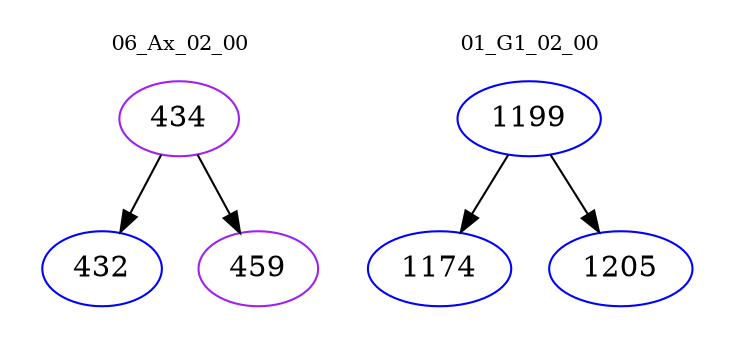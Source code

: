 digraph{
subgraph cluster_0 {
color = white
label = "06_Ax_02_00";
fontsize=10;
T0_434 [label="434", color="purple"]
T0_434 -> T0_432 [color="black"]
T0_432 [label="432", color="blue"]
T0_434 -> T0_459 [color="black"]
T0_459 [label="459", color="purple"]
}
subgraph cluster_1 {
color = white
label = "01_G1_02_00";
fontsize=10;
T1_1199 [label="1199", color="blue"]
T1_1199 -> T1_1174 [color="black"]
T1_1174 [label="1174", color="blue"]
T1_1199 -> T1_1205 [color="black"]
T1_1205 [label="1205", color="blue"]
}
}

